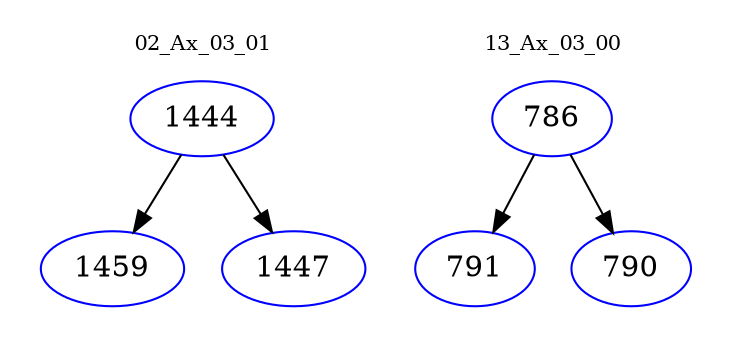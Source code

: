 digraph{
subgraph cluster_0 {
color = white
label = "02_Ax_03_01";
fontsize=10;
T0_1444 [label="1444", color="blue"]
T0_1444 -> T0_1459 [color="black"]
T0_1459 [label="1459", color="blue"]
T0_1444 -> T0_1447 [color="black"]
T0_1447 [label="1447", color="blue"]
}
subgraph cluster_1 {
color = white
label = "13_Ax_03_00";
fontsize=10;
T1_786 [label="786", color="blue"]
T1_786 -> T1_791 [color="black"]
T1_791 [label="791", color="blue"]
T1_786 -> T1_790 [color="black"]
T1_790 [label="790", color="blue"]
}
}
